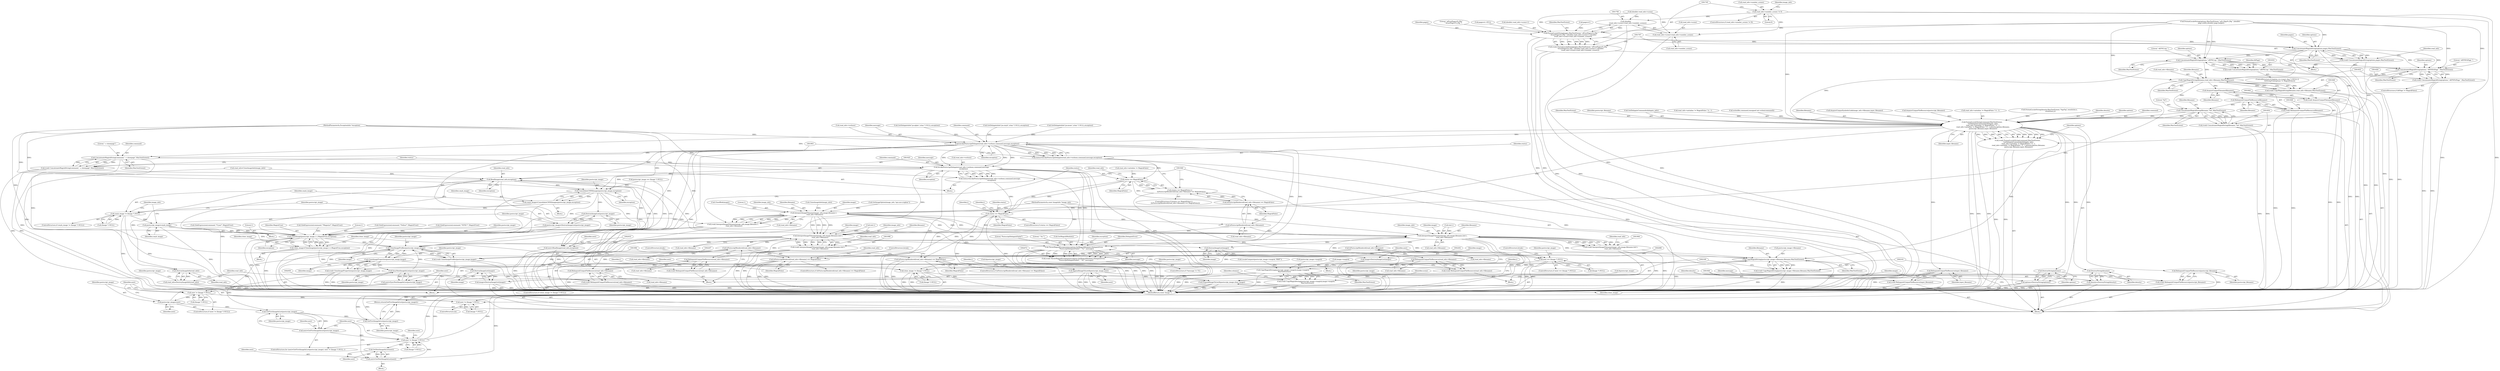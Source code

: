 digraph "0_ImageMagick_8598a497e2d1f556a34458cf54b40ba40674734c@API" {
"1001737" [label="(Call,read_info->number_scenes != 0)"];
"1001757" [label="(Call,(double)\n        (read_info->scene+read_info->number_scenes))"];
"1001746" [label="(Call,FormatLocaleString(pages,MaxTextExtent,\"-dFirstPage=%.20g \"\n        \"-dLastPage=%.20g \",(double) read_info->scene+1,(double)\n        (read_info->scene+read_info->number_scenes)))"];
"1001744" [label="(Call,(void) FormatLocaleString(pages,MaxTextExtent,\"-dFirstPage=%.20g \"\n        \"-dLastPage=%.20g \",(double) read_info->scene+1,(double)\n        (read_info->scene+read_info->number_scenes)))"];
"1001768" [label="(Call,ConcatenateMagickString(options,pages,MaxTextExtent))"];
"1001766" [label="(Call,(void) ConcatenateMagickString(options,pages,MaxTextExtent))"];
"1001817" [label="(Call,ConcatenateMagickString(options,\"-dEPSCrop \",MaxTextExtent))"];
"1001815" [label="(Call,(void) ConcatenateMagickString(options,\"-dEPSCrop \",MaxTextExtent))"];
"1001827" [label="(Call,ConcatenateMagickString(options,\"-dEPSFitPage \",MaxTextExtent))"];
"1001825" [label="(Call,(void) ConcatenateMagickString(options,\"-dEPSFitPage \",MaxTextExtent))"];
"1001833" [label="(Call,CopyMagickString(filename,read_info->filename,MaxTextExtent))"];
"1001831" [label="(Call,(void) CopyMagickString(filename,read_info->filename,MaxTextExtent))"];
"1001841" [label="(Call,AcquireUniqueFilename(filename))"];
"1001839" [label="(Call,(void) AcquireUniqueFilename(filename))"];
"1001845" [label="(Call,RelinquishUniqueFileResource(filename))"];
"1001843" [label="(Call,(void) RelinquishUniqueFileResource(filename))"];
"1001849" [label="(Call,ConcatenateMagickString(filename,\"%d\",MaxTextExtent))"];
"1001847" [label="(Call,(void) ConcatenateMagickString(filename,\"%d\",MaxTextExtent))"];
"1001855" [label="(Call,FormatLocaleString(command,MaxTextExtent,\n    GetDelegateCommands(delegate_info),\n    read_info->antialias != MagickFalse ? 4 : 1,\n    read_info->antialias != MagickFalse ? 4 : 1,density,options,filename,\n    postscript_filename,input_filename))"];
"1001853" [label="(Call,(void) FormatLocaleString(command,MaxTextExtent,\n    GetDelegateCommands(delegate_info),\n    read_info->antialias != MagickFalse ? 4 : 1,\n    read_info->antialias != MagickFalse ? 4 : 1,density,options,filename,\n    postscript_filename,input_filename))"];
"1001883" [label="(Call,DestroyString(options))"];
"1001881" [label="(Call,options=DestroyString(options))"];
"1001887" [label="(Call,DestroyString(density))"];
"1001885" [label="(Call,density=DestroyString(density))"];
"1001895" [label="(Call,InvokePostscriptDelegate(read_info->verbose,command,message,exception))"];
"1001893" [label="(Call,status=InvokePostscriptDelegate(read_info->verbose,command,message,exception))"];
"1001914" [label="(Call,status == MagickFalse)"];
"1001913" [label="(Call,(status == MagickFalse) ||\n      (IsPostscriptRendered(read_info->filename) == MagickFalse))"];
"1001917" [label="(Call,IsPostscriptRendered(read_info->filename) == MagickFalse)"];
"1001953" [label="(Call,status == MagickFalse)"];
"1001976" [label="(Call,IsPostscriptRendered(read_info->filename) == MagickFalse)"];
"1002010" [label="(Call,IsPostscriptRendered(read_info->filename) == MagickFalse)"];
"1001926" [label="(Call,ConcatenateMagickString(command,\" -c showpage\",MaxTextExtent))"];
"1001924" [label="(Call,(void) ConcatenateMagickString(command,\" -c showpage\",MaxTextExtent))"];
"1001932" [label="(Call,InvokePostscriptDelegate(read_info->verbose,command,message,\n        exception))"];
"1001930" [label="(Call,status=InvokePostscriptDelegate(read_info->verbose,command,message,\n        exception))"];
"1002029" [label="(Call,ReadImage(read_info,exception))"];
"1002027" [label="(Call,next=ReadImage(read_info,exception))"];
"1002039" [label="(Call,next == (Image *) NULL)"];
"1002045" [label="(Call,AppendImageToList(&postscript_image,next))"];
"1002154" [label="(Call,PrependImageToList(&postscript_image,clone_image))"];
"1002057" [label="(Call,DestroyImageInfo(read_info))"];
"1002055" [label="(Call,read_info=DestroyImageInfo(read_info))"];
"1002073" [label="(Call,ThrowMagickException(exception,GetMagickModule(),DelegateError,\n          \"PostscriptDelegateFailed\",\"`%s'\",message))"];
"1002071" [label="(Call,(void) ThrowMagickException(exception,GetMagickModule(),DelegateError,\n          \"PostscriptDelegateFailed\",\"`%s'\",message))"];
"1002100" [label="(Call,ConsolidateCMYKImages(postscript_image,exception))"];
"1002098" [label="(Call,cmyk_image=ConsolidateCMYKImages(postscript_image,exception))"];
"1002104" [label="(Call,cmyk_image != (Image *) NULL)"];
"1002114" [label="(Call,postscript_image=cmyk_image)"];
"1002142" [label="(Call,CloneImage(postscript_image,1,1,MagickTrue,exception))"];
"1002140" [label="(Call,clone_image=CloneImage(postscript_image,1,1,MagickTrue,exception))"];
"1002149" [label="(Call,clone_image != (Image *) NULL)"];
"1002203" [label="(Call,CloneImageProfiles(postscript_image,image))"];
"1002201" [label="(Call,(void) CloneImageProfiles(postscript_image,image))"];
"1002208" [label="(Call,CloneImageProperties(postscript_image,image))"];
"1002206" [label="(Call,(void) CloneImageProperties(postscript_image,image))"];
"1002213" [label="(Call,SyncNextImageInList(postscript_image))"];
"1002211" [label="(Call,next=SyncNextImageInList(postscript_image))"];
"1002216" [label="(Call,next != (Image *) NULL)"];
"1002221" [label="(Call,postscript_image=next)"];
"1002239" [label="(Call,GetFirstImageInList(postscript_image))"];
"1002237" [label="(Call,next=GetFirstImageInList(postscript_image))"];
"1002241" [label="(Call,next != (Image *) NULL)"];
"1002255" [label="(Call,GetNextImageInList(next))"];
"1002253" [label="(Call,next=GetNextImageInList(next))"];
"1002258" [label="(Call,GetFirstImageInList(postscript_image))"];
"1002257" [label="(Return,return(GetFirstImageInList(postscript_image));)"];
"1002224" [label="(Call,next != (Image *) NULL)"];
"1002231" [label="(Call,DestroyImageList(image))"];
"1002229" [label="(Call,image=DestroyImageList(image))"];
"1002112" [label="(Call,DestroyImageList(postscript_image))"];
"1002110" [label="(Call,postscript_image=DestroyImageList(postscript_image))"];
"1002162" [label="(Call,CopyMagickString(postscript_image->filename,filename,MaxTextExtent))"];
"1002160" [label="(Call,(void) CopyMagickString(postscript_image->filename,filename,MaxTextExtent))"];
"1002170" [label="(Call,CopyMagickString(postscript_image->magick,image->magick,\n      MaxTextExtent))"];
"1002168" [label="(Call,(void) CopyMagickString(postscript_image->magick,image->magick,\n      MaxTextExtent))"];
"1001904" [label="(Call,InterpretImageFilename(image_info,image,filename,1,\n    read_info->filename))"];
"1001902" [label="(Call,(void) InterpretImageFilename(image_info,image,filename,1,\n    read_info->filename))"];
"1001918" [label="(Call,IsPostscriptRendered(read_info->filename))"];
"1001965" [label="(Call,InterpretImageFilename(image_info,image,filename,(int) i,\n        read_info->filename))"];
"1001963" [label="(Call,(void) InterpretImageFilename(image_info,image,filename,(int) i,\n        read_info->filename))"];
"1001977" [label="(Call,IsPostscriptRendered(read_info->filename))"];
"1001985" [label="(Call,RelinquishUniqueFileResource(read_info->filename))"];
"1001983" [label="(Call,(void) RelinquishUniqueFileResource(read_info->filename))"];
"1002051" [label="(Call,RelinquishUniqueFileResource(read_info->filename))"];
"1002049" [label="(Call,(void) RelinquishUniqueFileResource(read_info->filename))"];
"1002082" [label="(Call,DestroyImageList(image))"];
"1002080" [label="(Call,image=DestroyImageList(image))"];
"1001999" [label="(Call,InterpretImageFilename(image_info,image,filename,(int) i,\n        read_info->filename))"];
"1001997" [label="(Call,(void) InterpretImageFilename(image_info,image,filename,(int) i,\n        read_info->filename))"];
"1002011" [label="(Call,IsPostscriptRendered(read_info->filename))"];
"1002034" [label="(Call,RelinquishUniqueFileResource(read_info->filename))"];
"1002032" [label="(Call,(void) RelinquishUniqueFileResource(read_info->filename))"];
"1001941" [label="(Call,RelinquishUniqueFileResource(postscript_filename))"];
"1001939" [label="(Call,(void) RelinquishUniqueFileResource(postscript_filename))"];
"1001945" [label="(Call,RelinquishUniqueFileResource(input_filename))"];
"1001943" [label="(Call,(void) RelinquishUniqueFileResource(input_filename))"];
"1001759" [label="(Call,read_info->scene+read_info->number_scenes)"];
"1002114" [label="(Call,postscript_image=cmyk_image)"];
"1000744" [label="(Call,GlobExpression(command,\"*EPSF-*\",MagickTrue))"];
"1002074" [label="(Identifier,exception)"];
"1002103" [label="(ControlStructure,if (cmyk_image != (Image *) NULL))"];
"1002098" [label="(Call,cmyk_image=ConsolidateCMYKImages(postscript_image,exception))"];
"1002112" [label="(Call,DestroyImageList(postscript_image))"];
"1002076" [label="(Identifier,DelegateError)"];
"1002159" [label="(Block,)"];
"1001997" [label="(Call,(void) InterpretImageFilename(image_info,image,filename,(int) i,\n        read_info->filename))"];
"1001750" [label="(Call,(double) read_info->scene+1)"];
"1002061" [label="(Identifier,postscript_image)"];
"1001804" [label="(ControlStructure,if ((option == (const char *) NULL) ||\n          (IsStringTrue(option) != MagickFalse)))"];
"1001966" [label="(Identifier,image_info)"];
"1001908" [label="(Literal,1)"];
"1002001" [label="(Identifier,image)"];
"1002019" [label="(Identifier,read_info)"];
"1002171" [label="(Call,postscript_image->magick)"];
"1001929" [label="(Identifier,MaxTextExtent)"];
"1002015" [label="(Identifier,MagickFalse)"];
"1002029" [label="(Call,ReadImage(read_info,exception))"];
"1001665" [label="(Call,GetDelegateInfo(\"ps:alpha\",(char *) NULL,exception))"];
"1001918" [label="(Call,IsPostscriptRendered(read_info->filename))"];
"1002242" [label="(Identifier,next)"];
"1001849" [label="(Call,ConcatenateMagickString(filename,\"%d\",MaxTextExtent))"];
"1002083" [label="(Identifier,image)"];
"1002046" [label="(Call,&postscript_image)"];
"1001946" [label="(Identifier,input_filename)"];
"1002166" [label="(Identifier,filename)"];
"1002049" [label="(Call,(void) RelinquishUniqueFileResource(read_info->filename))"];
"1002102" [label="(Identifier,exception)"];
"1001967" [label="(Identifier,image)"];
"1002211" [label="(Call,next=SyncNextImageInList(postscript_image))"];
"1002259" [label="(Identifier,postscript_image)"];
"1001904" [label="(Call,InterpretImageFilename(image_info,image,filename,1,\n    read_info->filename))"];
"1002143" [label="(Identifier,postscript_image)"];
"1001881" [label="(Call,options=DestroyString(options))"];
"1002034" [label="(Call,RelinquishUniqueFileResource(read_info->filename))"];
"1001839" [label="(Call,(void) AcquireUniqueFilename(filename))"];
"1002170" [label="(Call,CopyMagickString(postscript_image->magick,image->magick,\n      MaxTextExtent))"];
"1002140" [label="(Call,clone_image=CloneImage(postscript_image,1,1,MagickTrue,exception))"];
"1002163" [label="(Call,postscript_image->filename)"];
"1001979" [label="(Identifier,read_info)"];
"1001736" [label="(ControlStructure,if (read_info->number_scenes != 0))"];
"1001969" [label="(Call,(int) i)"];
"1002238" [label="(Identifier,next)"];
"1002157" [label="(Identifier,clone_image)"];
"1001877" [label="(Identifier,options)"];
"1002255" [label="(Call,GetNextImageInList(next))"];
"1001913" [label="(Call,(status == MagickFalse) ||\n      (IsPostscriptRendered(read_info->filename) == MagickFalse))"];
"1002000" [label="(Identifier,image_info)"];
"1001953" [label="(Call,status == MagickFalse)"];
"1001938" [label="(Identifier,exception)"];
"1002231" [label="(Call,DestroyImageList(image))"];
"1001995" [label="(Identifier,i)"];
"1001905" [label="(Identifier,image_info)"];
"1001907" [label="(Identifier,filename)"];
"1002106" [label="(Call,(Image *) NULL)"];
"1001769" [label="(Identifier,options)"];
"1001986" [label="(Call,read_info->filename)"];
"1001996" [label="(Block,)"];
"1002156" [label="(Identifier,postscript_image)"];
"1001952" [label="(ControlStructure,if (status == MagickFalse))"];
"1002148" [label="(ControlStructure,if (clone_image != (Image *) NULL))"];
"1001981" [label="(Identifier,MagickFalse)"];
"1002229" [label="(Call,image=DestroyImageList(image))"];
"1002045" [label="(Call,AppendImageToList(&postscript_image,next))"];
"1002212" [label="(Identifier,next)"];
"1001728" [label="(Call,CloneImageInfo(image_info))"];
"1002236" [label="(ControlStructure,for (next=GetFirstImageInList(postscript_image); next != (Image *) NULL; ))"];
"1001968" [label="(Identifier,filename)"];
"1002232" [label="(Identifier,image)"];
"1001906" [label="(Identifier,image)"];
"1001880" [label="(Identifier,input_filename)"];
"1001828" [label="(Identifier,options)"];
"1002204" [label="(Identifier,postscript_image)"];
"1001894" [label="(Identifier,status)"];
"1002205" [label="(Identifier,image)"];
"1002080" [label="(Call,image=DestroyImageList(image))"];
"1002206" [label="(Call,(void) CloneImageProperties(postscript_image,image))"];
"1001746" [label="(Call,FormatLocaleString(pages,MaxTextExtent,\"-dFirstPage=%.20g \"\n        \"-dLastPage=%.20g \",(double) read_info->scene+1,(double)\n        (read_info->scene+read_info->number_scenes)))"];
"1002016" [label="(ControlStructure,break;)"];
"1001841" [label="(Call,AcquireUniqueFilename(filename))"];
"1002224" [label="(Call,next != (Image *) NULL)"];
"1001856" [label="(Identifier,command)"];
"1001795" [label="(Identifier,image_info)"];
"1001845" [label="(Call,RelinquishUniqueFileResource(filename))"];
"1002057" [label="(Call,DestroyImageInfo(read_info))"];
"1002221" [label="(Call,postscript_image=next)"];
"1001842" [label="(Identifier,filename)"];
"1001757" [label="(Call,(double)\n        (read_info->scene+read_info->number_scenes))"];
"1001744" [label="(Call,(void) FormatLocaleString(pages,MaxTextExtent,\"-dFirstPage=%.20g \"\n        \"-dLastPage=%.20g \",(double) read_info->scene+1,(double)\n        (read_info->scene+read_info->number_scenes)))"];
"1001888" [label="(Identifier,density)"];
"1001857" [label="(Identifier,MaxTextExtent)"];
"1001914" [label="(Call,status == MagickFalse)"];
"1001963" [label="(Call,(void) InterpretImageFilename(image_info,image,filename,(int) i,\n        read_info->filename))"];
"1001999" [label="(Call,InterpretImageFilename(image_info,image,filename,(int) i,\n        read_info->filename))"];
"1002101" [label="(Identifier,postscript_image)"];
"1002055" [label="(Call,read_info=DestroyImageInfo(read_info))"];
"1002105" [label="(Identifier,cmyk_image)"];
"1002071" [label="(Call,(void) ThrowMagickException(exception,GetMagickModule(),DelegateError,\n          \"PostscriptDelegateFailed\",\"`%s'\",message))"];
"1002040" [label="(Identifier,next)"];
"1002139" [label="(Block,)"];
"1002240" [label="(Identifier,postscript_image)"];
"1002077" [label="(Literal,\"PostscriptDelegateFailed\")"];
"1001923" [label="(Block,)"];
"1001801" [label="(Call,GetImageOption(image_info,\"eps:use-cropbox\"))"];
"1001942" [label="(Identifier,postscript_filename)"];
"1001768" [label="(Call,ConcatenateMagickString(options,pages,MaxTextExtent))"];
"1002223" [label="(Identifier,next)"];
"1001928" [label="(Literal,\" -c showpage\")"];
"1002142" [label="(Call,CloneImage(postscript_image,1,1,MagickTrue,exception))"];
"1001885" [label="(Call,density=DestroyString(density))"];
"1002012" [label="(Call,read_info->filename)"];
"1002110" [label="(Call,postscript_image=DestroyImageList(postscript_image))"];
"1001751" [label="(Call,(double) read_info->scene)"];
"1002113" [label="(Identifier,postscript_image)"];
"1001748" [label="(Identifier,MaxTextExtent)"];
"1002116" [label="(Identifier,cmyk_image)"];
"1002011" [label="(Call,IsPostscriptRendered(read_info->filename))"];
"1002138" [label="(Identifier,i)"];
"1002158" [label="(ControlStructure,do)"];
"1001955" [label="(Identifier,MagickFalse)"];
"1002038" [label="(ControlStructure,if (next == (Image *) NULL))"];
"1002222" [label="(Identifier,postscript_image)"];
"1002052" [label="(Call,read_info->filename)"];
"1002115" [label="(Identifier,postscript_image)"];
"1001855" [label="(Call,FormatLocaleString(command,MaxTextExtent,\n    GetDelegateCommands(delegate_info),\n    read_info->antialias != MagickFalse ? 4 : 1,\n    read_info->antialias != MagickFalse ? 4 : 1,density,options,filename,\n    postscript_filename,input_filename))"];
"1002147" [label="(Identifier,exception)"];
"1001939" [label="(Call,(void) RelinquishUniqueFileResource(postscript_filename))"];
"1001992" [label="(Identifier,i)"];
"1002030" [label="(Identifier,read_info)"];
"1001835" [label="(Call,read_info->filename)"];
"1002174" [label="(Call,image->magick)"];
"1001045" [label="(Call,GlobExpression(command,\"*Cyan*\",MagickTrue))"];
"1001838" [label="(Identifier,MaxTextExtent)"];
"1002239" [label="(Call,GetFirstImageInList(postscript_image))"];
"1002249" [label="(Identifier,next)"];
"1001879" [label="(Identifier,postscript_filename)"];
"1001982" [label="(ControlStructure,break;)"];
"1002237" [label="(Call,next=GetFirstImageInList(postscript_image))"];
"1002201" [label="(Call,(void) CloneImageProfiles(postscript_image,image))"];
"1001916" [label="(Identifier,MagickFalse)"];
"1002111" [label="(Identifier,postscript_image)"];
"1001943" [label="(Call,(void) RelinquishUniqueFileResource(input_filename))"];
"1002109" [label="(Block,)"];
"1001920" [label="(Identifier,read_info)"];
"1001825" [label="(Call,(void) ConcatenateMagickString(options,\"-dEPSFitPage \",MaxTextExtent))"];
"1001774" [label="(Identifier,read_info)"];
"1002168" [label="(Call,(void) CopyMagickString(postscript_image->magick,image->magick,\n      MaxTextExtent))"];
"1001726" [label="(Call,read_info=CloneImageInfo(image_info))"];
"1001858" [label="(Call,GetDelegateCommands(delegate_info))"];
"1001924" [label="(Call,(void) ConcatenateMagickString(command,\" -c showpage\",MaxTextExtent))"];
"1001891" [label="(Identifier,message)"];
"1002028" [label="(Identifier,next)"];
"1001712" [label="(Call,FormatLocaleString(options,MaxTextExtent,\"-g%.20gx%.20g \",(double)\n    page.width,(double) page.height))"];
"1002090" [label="(Call,LocaleCompare(postscript_image->magick,\"BMP\"))"];
"1002145" [label="(Literal,1)"];
"1002104" [label="(Call,cmyk_image != (Image *) NULL)"];
"1001912" [label="(ControlStructure,if ((status == MagickFalse) ||\n      (IsPostscriptRendered(read_info->filename) == MagickFalse)))"];
"1002010" [label="(Call,IsPostscriptRendered(read_info->filename) == MagickFalse)"];
"1002081" [label="(Identifier,image)"];
"1002006" [label="(Call,read_info->filename)"];
"1002151" [label="(Call,(Image *) NULL)"];
"1001742" [label="(Block,)"];
"1002051" [label="(Call,RelinquishUniqueFileResource(read_info->filename))"];
"1002226" [label="(Call,(Image *) NULL)"];
"1002100" [label="(Call,ConsolidateCMYKImages(postscript_image,exception))"];
"1002002" [label="(Identifier,filename)"];
"1001869" [label="(Call,read_info->antialias != MagickFalse)"];
"1002060" [label="(Call,postscript_image == (Image *) NULL)"];
"1001936" [label="(Identifier,command)"];
"1001902" [label="(Call,(void) InterpretImageFilename(image_info,image,filename,1,\n    read_info->filename))"];
"1001977" [label="(Call,IsPostscriptRendered(read_info->filename))"];
"1002150" [label="(Identifier,clone_image)"];
"1001887" [label="(Call,DestroyString(density))"];
"1000749" [label="(Call,pages=1)"];
"1001771" [label="(Identifier,MaxTextExtent)"];
"1001930" [label="(Call,status=InvokePostscriptDelegate(read_info->verbose,command,message,\n        exception))"];
"1002225" [label="(Identifier,next)"];
"1001738" [label="(Call,read_info->number_scenes)"];
"1001850" [label="(Identifier,filename)"];
"1001868" [label="(Call,read_info->antialias != MagickFalse ? 4 : 1)"];
"1001541" [label="(Call,CloseBlob(image))"];
"1002214" [label="(Identifier,postscript_image)"];
"1001741" [label="(Literal,0)"];
"1001819" [label="(Literal,\"-dEPSCrop \")"];
"1002078" [label="(Literal,\"`%s'\")"];
"1002035" [label="(Call,read_info->filename)"];
"1001815" [label="(Call,(void) ConcatenateMagickString(options,\"-dEPSCrop \",MaxTextExtent))"];
"1002155" [label="(Call,&postscript_image)"];
"1002003" [label="(Call,(int) i)"];
"1001941" [label="(Call,RelinquishUniqueFileResource(postscript_filename))"];
"1000118" [label="(MethodParameterIn,ExceptionInfo *exception)"];
"1001589" [label="(Call,write(file,command,(unsigned int) strlen(command)))"];
"1001937" [label="(Identifier,message)"];
"1002254" [label="(Identifier,next)"];
"1001853" [label="(Call,(void) FormatLocaleString(command,MaxTextExtent,\n    GetDelegateCommands(delegate_info),\n    read_info->antialias != MagickFalse ? 4 : 1,\n    read_info->antialias != MagickFalse ? 4 : 1,density,options,filename,\n    postscript_filename,input_filename))"];
"1001883" [label="(Call,DestroyString(options))"];
"1001983" [label="(Call,(void) RelinquishUniqueFileResource(read_info->filename))"];
"1001901" [label="(Identifier,exception)"];
"1001899" [label="(Identifier,command)"];
"1002162" [label="(Call,CopyMagickString(postscript_image->filename,filename,MaxTextExtent))"];
"1002177" [label="(Identifier,MaxTextExtent)"];
"1001817" [label="(Call,ConcatenateMagickString(options,\"-dEPSCrop \",MaxTextExtent))"];
"1002258" [label="(Call,GetFirstImageInList(postscript_image))"];
"1002031" [label="(Identifier,exception)"];
"1002257" [label="(Return,return(GetFirstImageInList(postscript_image));)"];
"1001972" [label="(Call,read_info->filename)"];
"1002009" [label="(ControlStructure,if (IsPostscriptRendered(read_info->filename) == MagickFalse))"];
"1001851" [label="(Literal,\"%d\")"];
"1002241" [label="(Call,next != (Image *) NULL)"];
"1002065" [label="(Block,)"];
"1002218" [label="(Call,(Image *) NULL)"];
"1001760" [label="(Call,read_info->scene)"];
"1002146" [label="(Identifier,MagickTrue)"];
"1002215" [label="(ControlStructure,if (next != (Image *) NULL))"];
"1002039" [label="(Call,next == (Image *) NULL)"];
"1002058" [label="(Identifier,read_info)"];
"1002073" [label="(Call,ThrowMagickException(exception,GetMagickModule(),DelegateError,\n          \"PostscriptDelegateFailed\",\"`%s'\",message))"];
"1002256" [label="(Identifier,next)"];
"1002032" [label="(Call,(void) RelinquishUniqueFileResource(read_info->filename))"];
"1001878" [label="(Identifier,filename)"];
"1001821" [label="(ControlStructure,if (fitPage != MagickFalse))"];
"1001847" [label="(Call,(void) ConcatenateMagickString(filename,\"%d\",MaxTextExtent))"];
"1001882" [label="(Identifier,options)"];
"1002210" [label="(Identifier,image)"];
"1001978" [label="(Call,read_info->filename)"];
"1001926" [label="(Call,ConcatenateMagickString(command,\" -c showpage\",MaxTextExtent))"];
"1001927" [label="(Identifier,command)"];
"1002044" [label="(ControlStructure,break;)"];
"1001747" [label="(Identifier,pages)"];
"1002154" [label="(Call,PrependImageToList(&postscript_image,clone_image))"];
"1002203" [label="(Call,CloneImageProfiles(postscript_image,image))"];
"1001843" [label="(Call,(void) RelinquishUniqueFileResource(filename))"];
"1001931" [label="(Identifier,status)"];
"1000226" [label="(Call,AcquireUniqueSymbolicLink(image_info->filename,input_filename))"];
"1002056" [label="(Identifier,read_info)"];
"1001737" [label="(Call,read_info->number_scenes != 0)"];
"1002253" [label="(Call,next=GetNextImageInList(next))"];
"1001749" [label="(Literal,\"-dFirstPage=%.20g \"\n        \"-dLastPage=%.20g \")"];
"1002120" [label="(Identifier,image_info)"];
"1002260" [label="(MethodReturn,static Image *)"];
"1001555" [label="(Call,AcquireUniqueFileResource(postscript_filename))"];
"1001932" [label="(Call,InvokePostscriptDelegate(read_info->verbose,command,message,\n        exception))"];
"1001933" [label="(Call,read_info->verbose)"];
"1002027" [label="(Call,next=ReadImage(read_info,exception))"];
"1002099" [label="(Identifier,cmyk_image)"];
"1002234" [label="(Identifier,scene)"];
"1001759" [label="(Call,read_info->scene+read_info->number_scenes)"];
"1001052" [label="(Call,GlobExpression(command,\"*Magenta*\",MagickTrue))"];
"1001829" [label="(Literal,\"-dEPSFitPage \")"];
"1001830" [label="(Identifier,MaxTextExtent)"];
"1002047" [label="(Identifier,postscript_image)"];
"1002141" [label="(Identifier,clone_image)"];
"1001852" [label="(Identifier,MaxTextExtent)"];
"1001961" [label="(Identifier,i)"];
"1002079" [label="(Identifier,message)"];
"1001860" [label="(Call,read_info->antialias != MagickFalse ? 4 : 1)"];
"1001846" [label="(Identifier,filename)"];
"1002216" [label="(Call,next != (Image *) NULL)"];
"1001915" [label="(Identifier,status)"];
"1001656" [label="(Call,GetDelegateInfo(\"ps:cmyk\",(char *) NULL,exception))"];
"1001958" [label="(Identifier,i)"];
"1002180" [label="(Identifier,columns)"];
"1001965" [label="(Call,InterpretImageFilename(image_info,image,filename,(int) i,\n        read_info->filename))"];
"1001823" [label="(Identifier,fitPage)"];
"1001985" [label="(Call,RelinquishUniqueFileResource(read_info->filename))"];
"1001770" [label="(Identifier,pages)"];
"1001962" [label="(Block,)"];
"1002096" [label="(Block,)"];
"1002082" [label="(Call,DestroyImageList(image))"];
"1001831" [label="(Call,(void) CopyMagickString(filename,read_info->filename,MaxTextExtent))"];
"1002066" [label="(ControlStructure,if (*message != '\0'))"];
"1001820" [label="(Identifier,MaxTextExtent)"];
"1001893" [label="(Call,status=InvokePostscriptDelegate(read_info->verbose,command,message,exception))"];
"1001919" [label="(Call,read_info->filename)"];
"1002246" [label="(Block,)"];
"1002230" [label="(Identifier,image)"];
"1002160" [label="(Call,(void) CopyMagickString(postscript_image->filename,filename,MaxTextExtent))"];
"1002013" [label="(Identifier,read_info)"];
"1000646" [label="(Call,pages=(~0UL))"];
"1002075" [label="(Call,GetMagickModule())"];
"1001884" [label="(Identifier,options)"];
"1001766" [label="(Call,(void) ConcatenateMagickString(options,pages,MaxTextExtent))"];
"1001700" [label="(Call,FormatLocaleString(density,MaxTextExtent,\"%gx%g\",resolution.x,\n    resolution.y))"];
"1001948" [label="(Identifier,postscript_image)"];
"1001975" [label="(ControlStructure,if (IsPostscriptRendered(read_info->filename) == MagickFalse))"];
"1001945" [label="(Call,RelinquishUniqueFileResource(input_filename))"];
"1001976" [label="(Call,IsPostscriptRendered(read_info->filename) == MagickFalse)"];
"1002217" [label="(Identifier,next)"];
"1001834" [label="(Identifier,filename)"];
"1001643" [label="(Call,GetDelegateInfo(\"ps:mono\",(char *) NULL,exception))"];
"1001895" [label="(Call,InvokePostscriptDelegate(read_info->verbose,command,message,exception))"];
"1000117" [label="(MethodParameterIn,const ImageInfo *image_info)"];
"1002144" [label="(Literal,1)"];
"1002149" [label="(Call,clone_image != (Image *) NULL)"];
"1001896" [label="(Call,read_info->verbose)"];
"1002209" [label="(Identifier,postscript_image)"];
"1001833" [label="(Call,CopyMagickString(filename,read_info->filename,MaxTextExtent))"];
"1002243" [label="(Call,(Image *) NULL)"];
"1000119" [label="(Block,)"];
"1001917" [label="(Call,IsPostscriptRendered(read_info->filename) == MagickFalse)"];
"1001876" [label="(Identifier,density)"];
"1001900" [label="(Identifier,message)"];
"1001818" [label="(Identifier,options)"];
"1001954" [label="(Identifier,status)"];
"1002167" [label="(Identifier,MaxTextExtent)"];
"1001909" [label="(Call,read_info->filename)"];
"1001058" [label="(Call,GlobExpression(command,\"*Yellow*\",MagickTrue))"];
"1001827" [label="(Call,ConcatenateMagickString(options,\"-dEPSFitPage \",MaxTextExtent))"];
"1002048" [label="(Identifier,next)"];
"1002208" [label="(Call,CloneImageProperties(postscript_image,image))"];
"1001922" [label="(Identifier,MagickFalse)"];
"1001886" [label="(Identifier,density)"];
"1002041" [label="(Call,(Image *) NULL)"];
"1001763" [label="(Call,read_info->number_scenes)"];
"1002213" [label="(Call,SyncNextImageInList(postscript_image))"];
"1001737" -> "1001736"  [label="AST: "];
"1001737" -> "1001741"  [label="CFG: "];
"1001738" -> "1001737"  [label="AST: "];
"1001741" -> "1001737"  [label="AST: "];
"1001745" -> "1001737"  [label="CFG: "];
"1001795" -> "1001737"  [label="CFG: "];
"1001737" -> "1002260"  [label="DDG: "];
"1001737" -> "1002260"  [label="DDG: "];
"1001737" -> "1001757"  [label="DDG: "];
"1001737" -> "1001759"  [label="DDG: "];
"1001757" -> "1001746"  [label="AST: "];
"1001757" -> "1001759"  [label="CFG: "];
"1001758" -> "1001757"  [label="AST: "];
"1001759" -> "1001757"  [label="AST: "];
"1001746" -> "1001757"  [label="CFG: "];
"1001757" -> "1002260"  [label="DDG: "];
"1001757" -> "1001746"  [label="DDG: "];
"1001751" -> "1001757"  [label="DDG: "];
"1001746" -> "1001744"  [label="AST: "];
"1001747" -> "1001746"  [label="AST: "];
"1001748" -> "1001746"  [label="AST: "];
"1001749" -> "1001746"  [label="AST: "];
"1001750" -> "1001746"  [label="AST: "];
"1001744" -> "1001746"  [label="CFG: "];
"1001746" -> "1002260"  [label="DDG: "];
"1001746" -> "1002260"  [label="DDG: "];
"1001746" -> "1001744"  [label="DDG: "];
"1001746" -> "1001744"  [label="DDG: "];
"1001746" -> "1001744"  [label="DDG: "];
"1001746" -> "1001744"  [label="DDG: "];
"1001746" -> "1001744"  [label="DDG: "];
"1000646" -> "1001746"  [label="DDG: "];
"1000749" -> "1001746"  [label="DDG: "];
"1001712" -> "1001746"  [label="DDG: "];
"1001751" -> "1001746"  [label="DDG: "];
"1001746" -> "1001768"  [label="DDG: "];
"1001746" -> "1001768"  [label="DDG: "];
"1001744" -> "1001742"  [label="AST: "];
"1001745" -> "1001744"  [label="AST: "];
"1001767" -> "1001744"  [label="CFG: "];
"1001744" -> "1002260"  [label="DDG: "];
"1001744" -> "1002260"  [label="DDG: "];
"1001768" -> "1001766"  [label="AST: "];
"1001768" -> "1001771"  [label="CFG: "];
"1001769" -> "1001768"  [label="AST: "];
"1001770" -> "1001768"  [label="AST: "];
"1001771" -> "1001768"  [label="AST: "];
"1001766" -> "1001768"  [label="CFG: "];
"1001768" -> "1002260"  [label="DDG: "];
"1001768" -> "1001766"  [label="DDG: "];
"1001768" -> "1001766"  [label="DDG: "];
"1001768" -> "1001766"  [label="DDG: "];
"1001712" -> "1001768"  [label="DDG: "];
"1001768" -> "1001817"  [label="DDG: "];
"1001768" -> "1001817"  [label="DDG: "];
"1001768" -> "1001827"  [label="DDG: "];
"1001768" -> "1001827"  [label="DDG: "];
"1001768" -> "1001833"  [label="DDG: "];
"1001768" -> "1001855"  [label="DDG: "];
"1001766" -> "1001742"  [label="AST: "];
"1001767" -> "1001766"  [label="AST: "];
"1001774" -> "1001766"  [label="CFG: "];
"1001766" -> "1002260"  [label="DDG: "];
"1001766" -> "1002260"  [label="DDG: "];
"1001817" -> "1001815"  [label="AST: "];
"1001817" -> "1001820"  [label="CFG: "];
"1001818" -> "1001817"  [label="AST: "];
"1001819" -> "1001817"  [label="AST: "];
"1001820" -> "1001817"  [label="AST: "];
"1001815" -> "1001817"  [label="CFG: "];
"1001817" -> "1001815"  [label="DDG: "];
"1001817" -> "1001815"  [label="DDG: "];
"1001817" -> "1001815"  [label="DDG: "];
"1001712" -> "1001817"  [label="DDG: "];
"1001712" -> "1001817"  [label="DDG: "];
"1001817" -> "1001827"  [label="DDG: "];
"1001817" -> "1001827"  [label="DDG: "];
"1001817" -> "1001833"  [label="DDG: "];
"1001817" -> "1001855"  [label="DDG: "];
"1001815" -> "1001804"  [label="AST: "];
"1001816" -> "1001815"  [label="AST: "];
"1001823" -> "1001815"  [label="CFG: "];
"1001815" -> "1002260"  [label="DDG: "];
"1001815" -> "1002260"  [label="DDG: "];
"1001827" -> "1001825"  [label="AST: "];
"1001827" -> "1001830"  [label="CFG: "];
"1001828" -> "1001827"  [label="AST: "];
"1001829" -> "1001827"  [label="AST: "];
"1001830" -> "1001827"  [label="AST: "];
"1001825" -> "1001827"  [label="CFG: "];
"1001827" -> "1001825"  [label="DDG: "];
"1001827" -> "1001825"  [label="DDG: "];
"1001827" -> "1001825"  [label="DDG: "];
"1001712" -> "1001827"  [label="DDG: "];
"1001712" -> "1001827"  [label="DDG: "];
"1001827" -> "1001833"  [label="DDG: "];
"1001827" -> "1001855"  [label="DDG: "];
"1001825" -> "1001821"  [label="AST: "];
"1001826" -> "1001825"  [label="AST: "];
"1001832" -> "1001825"  [label="CFG: "];
"1001825" -> "1002260"  [label="DDG: "];
"1001825" -> "1002260"  [label="DDG: "];
"1001833" -> "1001831"  [label="AST: "];
"1001833" -> "1001838"  [label="CFG: "];
"1001834" -> "1001833"  [label="AST: "];
"1001835" -> "1001833"  [label="AST: "];
"1001838" -> "1001833"  [label="AST: "];
"1001831" -> "1001833"  [label="CFG: "];
"1001833" -> "1001831"  [label="DDG: "];
"1001833" -> "1001831"  [label="DDG: "];
"1001833" -> "1001831"  [label="DDG: "];
"1001712" -> "1001833"  [label="DDG: "];
"1001833" -> "1001841"  [label="DDG: "];
"1001833" -> "1001849"  [label="DDG: "];
"1001833" -> "1001904"  [label="DDG: "];
"1001831" -> "1000119"  [label="AST: "];
"1001832" -> "1001831"  [label="AST: "];
"1001840" -> "1001831"  [label="CFG: "];
"1001831" -> "1002260"  [label="DDG: "];
"1001831" -> "1002260"  [label="DDG: "];
"1001841" -> "1001839"  [label="AST: "];
"1001841" -> "1001842"  [label="CFG: "];
"1001842" -> "1001841"  [label="AST: "];
"1001839" -> "1001841"  [label="CFG: "];
"1001841" -> "1001839"  [label="DDG: "];
"1001841" -> "1001845"  [label="DDG: "];
"1001839" -> "1000119"  [label="AST: "];
"1001840" -> "1001839"  [label="AST: "];
"1001844" -> "1001839"  [label="CFG: "];
"1001839" -> "1002260"  [label="DDG: "];
"1001839" -> "1002260"  [label="DDG: "];
"1001845" -> "1001843"  [label="AST: "];
"1001845" -> "1001846"  [label="CFG: "];
"1001846" -> "1001845"  [label="AST: "];
"1001843" -> "1001845"  [label="CFG: "];
"1001845" -> "1001843"  [label="DDG: "];
"1001845" -> "1001849"  [label="DDG: "];
"1001843" -> "1000119"  [label="AST: "];
"1001844" -> "1001843"  [label="AST: "];
"1001848" -> "1001843"  [label="CFG: "];
"1001843" -> "1002260"  [label="DDG: "];
"1001843" -> "1002260"  [label="DDG: "];
"1001849" -> "1001847"  [label="AST: "];
"1001849" -> "1001852"  [label="CFG: "];
"1001850" -> "1001849"  [label="AST: "];
"1001851" -> "1001849"  [label="AST: "];
"1001852" -> "1001849"  [label="AST: "];
"1001847" -> "1001849"  [label="CFG: "];
"1001849" -> "1001847"  [label="DDG: "];
"1001849" -> "1001847"  [label="DDG: "];
"1001849" -> "1001847"  [label="DDG: "];
"1001849" -> "1001855"  [label="DDG: "];
"1001849" -> "1001855"  [label="DDG: "];
"1001847" -> "1000119"  [label="AST: "];
"1001848" -> "1001847"  [label="AST: "];
"1001854" -> "1001847"  [label="CFG: "];
"1001847" -> "1002260"  [label="DDG: "];
"1001847" -> "1002260"  [label="DDG: "];
"1001855" -> "1001853"  [label="AST: "];
"1001855" -> "1001880"  [label="CFG: "];
"1001856" -> "1001855"  [label="AST: "];
"1001857" -> "1001855"  [label="AST: "];
"1001858" -> "1001855"  [label="AST: "];
"1001860" -> "1001855"  [label="AST: "];
"1001868" -> "1001855"  [label="AST: "];
"1001876" -> "1001855"  [label="AST: "];
"1001877" -> "1001855"  [label="AST: "];
"1001878" -> "1001855"  [label="AST: "];
"1001879" -> "1001855"  [label="AST: "];
"1001880" -> "1001855"  [label="AST: "];
"1001853" -> "1001855"  [label="CFG: "];
"1001855" -> "1002260"  [label="DDG: "];
"1001855" -> "1002260"  [label="DDG: "];
"1001855" -> "1002260"  [label="DDG: "];
"1001855" -> "1001853"  [label="DDG: "];
"1001855" -> "1001853"  [label="DDG: "];
"1001855" -> "1001853"  [label="DDG: "];
"1001855" -> "1001853"  [label="DDG: "];
"1001855" -> "1001853"  [label="DDG: "];
"1001855" -> "1001853"  [label="DDG: "];
"1001855" -> "1001853"  [label="DDG: "];
"1001855" -> "1001853"  [label="DDG: "];
"1001855" -> "1001853"  [label="DDG: "];
"1001589" -> "1001855"  [label="DDG: "];
"1001858" -> "1001855"  [label="DDG: "];
"1001700" -> "1001855"  [label="DDG: "];
"1001712" -> "1001855"  [label="DDG: "];
"1001555" -> "1001855"  [label="DDG: "];
"1000226" -> "1001855"  [label="DDG: "];
"1001855" -> "1001883"  [label="DDG: "];
"1001855" -> "1001887"  [label="DDG: "];
"1001855" -> "1001895"  [label="DDG: "];
"1001855" -> "1001904"  [label="DDG: "];
"1001855" -> "1001926"  [label="DDG: "];
"1001855" -> "1001941"  [label="DDG: "];
"1001855" -> "1001945"  [label="DDG: "];
"1001855" -> "1002162"  [label="DDG: "];
"1001853" -> "1000119"  [label="AST: "];
"1001854" -> "1001853"  [label="AST: "];
"1001882" -> "1001853"  [label="CFG: "];
"1001853" -> "1002260"  [label="DDG: "];
"1001853" -> "1002260"  [label="DDG: "];
"1001883" -> "1001881"  [label="AST: "];
"1001883" -> "1001884"  [label="CFG: "];
"1001884" -> "1001883"  [label="AST: "];
"1001881" -> "1001883"  [label="CFG: "];
"1001883" -> "1001881"  [label="DDG: "];
"1001881" -> "1000119"  [label="AST: "];
"1001882" -> "1001881"  [label="AST: "];
"1001886" -> "1001881"  [label="CFG: "];
"1001881" -> "1002260"  [label="DDG: "];
"1001881" -> "1002260"  [label="DDG: "];
"1001887" -> "1001885"  [label="AST: "];
"1001887" -> "1001888"  [label="CFG: "];
"1001888" -> "1001887"  [label="AST: "];
"1001885" -> "1001887"  [label="CFG: "];
"1001887" -> "1001885"  [label="DDG: "];
"1001885" -> "1000119"  [label="AST: "];
"1001886" -> "1001885"  [label="AST: "];
"1001891" -> "1001885"  [label="CFG: "];
"1001885" -> "1002260"  [label="DDG: "];
"1001885" -> "1002260"  [label="DDG: "];
"1001895" -> "1001893"  [label="AST: "];
"1001895" -> "1001901"  [label="CFG: "];
"1001896" -> "1001895"  [label="AST: "];
"1001899" -> "1001895"  [label="AST: "];
"1001900" -> "1001895"  [label="AST: "];
"1001901" -> "1001895"  [label="AST: "];
"1001893" -> "1001895"  [label="CFG: "];
"1001895" -> "1002260"  [label="DDG: "];
"1001895" -> "1002260"  [label="DDG: "];
"1001895" -> "1002260"  [label="DDG: "];
"1001895" -> "1002260"  [label="DDG: "];
"1001895" -> "1001893"  [label="DDG: "];
"1001895" -> "1001893"  [label="DDG: "];
"1001895" -> "1001893"  [label="DDG: "];
"1001895" -> "1001893"  [label="DDG: "];
"1001656" -> "1001895"  [label="DDG: "];
"1001665" -> "1001895"  [label="DDG: "];
"1001643" -> "1001895"  [label="DDG: "];
"1000118" -> "1001895"  [label="DDG: "];
"1001895" -> "1001926"  [label="DDG: "];
"1001895" -> "1001932"  [label="DDG: "];
"1001895" -> "1001932"  [label="DDG: "];
"1001895" -> "1001932"  [label="DDG: "];
"1001895" -> "1002029"  [label="DDG: "];
"1001895" -> "1002073"  [label="DDG: "];
"1001895" -> "1002073"  [label="DDG: "];
"1001895" -> "1002100"  [label="DDG: "];
"1001895" -> "1002142"  [label="DDG: "];
"1001893" -> "1000119"  [label="AST: "];
"1001894" -> "1001893"  [label="AST: "];
"1001903" -> "1001893"  [label="CFG: "];
"1001893" -> "1002260"  [label="DDG: "];
"1001893" -> "1001914"  [label="DDG: "];
"1001914" -> "1001913"  [label="AST: "];
"1001914" -> "1001916"  [label="CFG: "];
"1001915" -> "1001914"  [label="AST: "];
"1001916" -> "1001914"  [label="AST: "];
"1001920" -> "1001914"  [label="CFG: "];
"1001913" -> "1001914"  [label="CFG: "];
"1001914" -> "1001913"  [label="DDG: "];
"1001914" -> "1001913"  [label="DDG: "];
"1001869" -> "1001914"  [label="DDG: "];
"1001914" -> "1001917"  [label="DDG: "];
"1001914" -> "1001953"  [label="DDG: "];
"1001914" -> "1001953"  [label="DDG: "];
"1001913" -> "1001912"  [label="AST: "];
"1001913" -> "1001917"  [label="CFG: "];
"1001917" -> "1001913"  [label="AST: "];
"1001925" -> "1001913"  [label="CFG: "];
"1001940" -> "1001913"  [label="CFG: "];
"1001913" -> "1002260"  [label="DDG: "];
"1001917" -> "1001913"  [label="DDG: "];
"1001917" -> "1001913"  [label="DDG: "];
"1001917" -> "1001922"  [label="CFG: "];
"1001918" -> "1001917"  [label="AST: "];
"1001922" -> "1001917"  [label="AST: "];
"1001918" -> "1001917"  [label="DDG: "];
"1001917" -> "1001953"  [label="DDG: "];
"1001953" -> "1001952"  [label="AST: "];
"1001953" -> "1001955"  [label="CFG: "];
"1001954" -> "1001953"  [label="AST: "];
"1001955" -> "1001953"  [label="AST: "];
"1001958" -> "1001953"  [label="CFG: "];
"1001992" -> "1001953"  [label="CFG: "];
"1001953" -> "1002260"  [label="DDG: "];
"1001953" -> "1002260"  [label="DDG: "];
"1001930" -> "1001953"  [label="DDG: "];
"1001953" -> "1001976"  [label="DDG: "];
"1001953" -> "1002010"  [label="DDG: "];
"1001976" -> "1001975"  [label="AST: "];
"1001976" -> "1001981"  [label="CFG: "];
"1001977" -> "1001976"  [label="AST: "];
"1001981" -> "1001976"  [label="AST: "];
"1001982" -> "1001976"  [label="CFG: "];
"1001984" -> "1001976"  [label="CFG: "];
"1001976" -> "1002260"  [label="DDG: "];
"1001976" -> "1002260"  [label="DDG: "];
"1001976" -> "1002260"  [label="DDG: "];
"1001977" -> "1001976"  [label="DDG: "];
"1002010" -> "1002009"  [label="AST: "];
"1002010" -> "1002015"  [label="CFG: "];
"1002011" -> "1002010"  [label="AST: "];
"1002015" -> "1002010"  [label="AST: "];
"1002016" -> "1002010"  [label="CFG: "];
"1002019" -> "1002010"  [label="CFG: "];
"1002010" -> "1002260"  [label="DDG: "];
"1002010" -> "1002260"  [label="DDG: "];
"1002010" -> "1002260"  [label="DDG: "];
"1002011" -> "1002010"  [label="DDG: "];
"1001926" -> "1001924"  [label="AST: "];
"1001926" -> "1001929"  [label="CFG: "];
"1001927" -> "1001926"  [label="AST: "];
"1001928" -> "1001926"  [label="AST: "];
"1001929" -> "1001926"  [label="AST: "];
"1001924" -> "1001926"  [label="CFG: "];
"1001926" -> "1002260"  [label="DDG: "];
"1001926" -> "1001924"  [label="DDG: "];
"1001926" -> "1001924"  [label="DDG: "];
"1001926" -> "1001924"  [label="DDG: "];
"1001926" -> "1001932"  [label="DDG: "];
"1001926" -> "1002162"  [label="DDG: "];
"1001924" -> "1001923"  [label="AST: "];
"1001925" -> "1001924"  [label="AST: "];
"1001931" -> "1001924"  [label="CFG: "];
"1001924" -> "1002260"  [label="DDG: "];
"1001924" -> "1002260"  [label="DDG: "];
"1001932" -> "1001930"  [label="AST: "];
"1001932" -> "1001938"  [label="CFG: "];
"1001933" -> "1001932"  [label="AST: "];
"1001936" -> "1001932"  [label="AST: "];
"1001937" -> "1001932"  [label="AST: "];
"1001938" -> "1001932"  [label="AST: "];
"1001930" -> "1001932"  [label="CFG: "];
"1001932" -> "1002260"  [label="DDG: "];
"1001932" -> "1002260"  [label="DDG: "];
"1001932" -> "1002260"  [label="DDG: "];
"1001932" -> "1002260"  [label="DDG: "];
"1001932" -> "1001930"  [label="DDG: "];
"1001932" -> "1001930"  [label="DDG: "];
"1001932" -> "1001930"  [label="DDG: "];
"1001932" -> "1001930"  [label="DDG: "];
"1000118" -> "1001932"  [label="DDG: "];
"1001932" -> "1002029"  [label="DDG: "];
"1001932" -> "1002073"  [label="DDG: "];
"1001932" -> "1002073"  [label="DDG: "];
"1001932" -> "1002100"  [label="DDG: "];
"1001932" -> "1002142"  [label="DDG: "];
"1001930" -> "1001923"  [label="AST: "];
"1001931" -> "1001930"  [label="AST: "];
"1001940" -> "1001930"  [label="CFG: "];
"1001930" -> "1002260"  [label="DDG: "];
"1002029" -> "1002027"  [label="AST: "];
"1002029" -> "1002031"  [label="CFG: "];
"1002030" -> "1002029"  [label="AST: "];
"1002031" -> "1002029"  [label="AST: "];
"1002027" -> "1002029"  [label="CFG: "];
"1002029" -> "1002260"  [label="DDG: "];
"1002029" -> "1002027"  [label="DDG: "];
"1002029" -> "1002027"  [label="DDG: "];
"1001726" -> "1002029"  [label="DDG: "];
"1000118" -> "1002029"  [label="DDG: "];
"1002029" -> "1002057"  [label="DDG: "];
"1002029" -> "1002073"  [label="DDG: "];
"1002029" -> "1002100"  [label="DDG: "];
"1002029" -> "1002142"  [label="DDG: "];
"1002027" -> "1001996"  [label="AST: "];
"1002028" -> "1002027"  [label="AST: "];
"1002033" -> "1002027"  [label="CFG: "];
"1002027" -> "1002260"  [label="DDG: "];
"1002027" -> "1002039"  [label="DDG: "];
"1002039" -> "1002038"  [label="AST: "];
"1002039" -> "1002041"  [label="CFG: "];
"1002040" -> "1002039"  [label="AST: "];
"1002041" -> "1002039"  [label="AST: "];
"1002044" -> "1002039"  [label="CFG: "];
"1002047" -> "1002039"  [label="CFG: "];
"1002039" -> "1002260"  [label="DDG: "];
"1002039" -> "1002260"  [label="DDG: "];
"1002041" -> "1002039"  [label="DDG: "];
"1002039" -> "1002045"  [label="DDG: "];
"1002045" -> "1001996"  [label="AST: "];
"1002045" -> "1002048"  [label="CFG: "];
"1002046" -> "1002045"  [label="AST: "];
"1002048" -> "1002045"  [label="AST: "];
"1001995" -> "1002045"  [label="CFG: "];
"1002045" -> "1002260"  [label="DDG: "];
"1002045" -> "1002260"  [label="DDG: "];
"1002045" -> "1002260"  [label="DDG: "];
"1002045" -> "1002154"  [label="DDG: "];
"1002154" -> "1002148"  [label="AST: "];
"1002154" -> "1002157"  [label="CFG: "];
"1002155" -> "1002154"  [label="AST: "];
"1002157" -> "1002154"  [label="AST: "];
"1002138" -> "1002154"  [label="CFG: "];
"1002154" -> "1002260"  [label="DDG: "];
"1002154" -> "1002260"  [label="DDG: "];
"1002154" -> "1002260"  [label="DDG: "];
"1002149" -> "1002154"  [label="DDG: "];
"1002057" -> "1002055"  [label="AST: "];
"1002057" -> "1002058"  [label="CFG: "];
"1002058" -> "1002057"  [label="AST: "];
"1002055" -> "1002057"  [label="CFG: "];
"1002057" -> "1002055"  [label="DDG: "];
"1001726" -> "1002057"  [label="DDG: "];
"1002055" -> "1000119"  [label="AST: "];
"1002056" -> "1002055"  [label="AST: "];
"1002061" -> "1002055"  [label="CFG: "];
"1002055" -> "1002260"  [label="DDG: "];
"1002055" -> "1002260"  [label="DDG: "];
"1002073" -> "1002071"  [label="AST: "];
"1002073" -> "1002079"  [label="CFG: "];
"1002074" -> "1002073"  [label="AST: "];
"1002075" -> "1002073"  [label="AST: "];
"1002076" -> "1002073"  [label="AST: "];
"1002077" -> "1002073"  [label="AST: "];
"1002078" -> "1002073"  [label="AST: "];
"1002079" -> "1002073"  [label="AST: "];
"1002071" -> "1002073"  [label="CFG: "];
"1002073" -> "1002260"  [label="DDG: "];
"1002073" -> "1002260"  [label="DDG: "];
"1002073" -> "1002260"  [label="DDG: "];
"1002073" -> "1002260"  [label="DDG: "];
"1002073" -> "1002071"  [label="DDG: "];
"1002073" -> "1002071"  [label="DDG: "];
"1002073" -> "1002071"  [label="DDG: "];
"1002073" -> "1002071"  [label="DDG: "];
"1002073" -> "1002071"  [label="DDG: "];
"1002073" -> "1002071"  [label="DDG: "];
"1000118" -> "1002073"  [label="DDG: "];
"1002071" -> "1002066"  [label="AST: "];
"1002072" -> "1002071"  [label="AST: "];
"1002081" -> "1002071"  [label="CFG: "];
"1002071" -> "1002260"  [label="DDG: "];
"1002071" -> "1002260"  [label="DDG: "];
"1002100" -> "1002098"  [label="AST: "];
"1002100" -> "1002102"  [label="CFG: "];
"1002101" -> "1002100"  [label="AST: "];
"1002102" -> "1002100"  [label="AST: "];
"1002098" -> "1002100"  [label="CFG: "];
"1002100" -> "1002260"  [label="DDG: "];
"1002100" -> "1002098"  [label="DDG: "];
"1002100" -> "1002098"  [label="DDG: "];
"1002060" -> "1002100"  [label="DDG: "];
"1000118" -> "1002100"  [label="DDG: "];
"1002100" -> "1002112"  [label="DDG: "];
"1002100" -> "1002142"  [label="DDG: "];
"1002100" -> "1002142"  [label="DDG: "];
"1002100" -> "1002203"  [label="DDG: "];
"1002098" -> "1002096"  [label="AST: "];
"1002099" -> "1002098"  [label="AST: "];
"1002105" -> "1002098"  [label="CFG: "];
"1002098" -> "1002260"  [label="DDG: "];
"1002098" -> "1002104"  [label="DDG: "];
"1002104" -> "1002103"  [label="AST: "];
"1002104" -> "1002106"  [label="CFG: "];
"1002105" -> "1002104"  [label="AST: "];
"1002106" -> "1002104"  [label="AST: "];
"1002111" -> "1002104"  [label="CFG: "];
"1002120" -> "1002104"  [label="CFG: "];
"1002104" -> "1002260"  [label="DDG: "];
"1002104" -> "1002260"  [label="DDG: "];
"1002106" -> "1002104"  [label="DDG: "];
"1002104" -> "1002114"  [label="DDG: "];
"1002114" -> "1002109"  [label="AST: "];
"1002114" -> "1002116"  [label="CFG: "];
"1002115" -> "1002114"  [label="AST: "];
"1002116" -> "1002114"  [label="AST: "];
"1002120" -> "1002114"  [label="CFG: "];
"1002114" -> "1002260"  [label="DDG: "];
"1002114" -> "1002142"  [label="DDG: "];
"1002114" -> "1002203"  [label="DDG: "];
"1002142" -> "1002140"  [label="AST: "];
"1002142" -> "1002147"  [label="CFG: "];
"1002143" -> "1002142"  [label="AST: "];
"1002144" -> "1002142"  [label="AST: "];
"1002145" -> "1002142"  [label="AST: "];
"1002146" -> "1002142"  [label="AST: "];
"1002147" -> "1002142"  [label="AST: "];
"1002140" -> "1002142"  [label="CFG: "];
"1002142" -> "1002260"  [label="DDG: "];
"1002142" -> "1002260"  [label="DDG: "];
"1002142" -> "1002140"  [label="DDG: "];
"1002142" -> "1002140"  [label="DDG: "];
"1002142" -> "1002140"  [label="DDG: "];
"1002142" -> "1002140"  [label="DDG: "];
"1002060" -> "1002142"  [label="DDG: "];
"1001052" -> "1002142"  [label="DDG: "];
"1000744" -> "1002142"  [label="DDG: "];
"1001045" -> "1002142"  [label="DDG: "];
"1001058" -> "1002142"  [label="DDG: "];
"1000118" -> "1002142"  [label="DDG: "];
"1002142" -> "1002203"  [label="DDG: "];
"1002140" -> "1002139"  [label="AST: "];
"1002141" -> "1002140"  [label="AST: "];
"1002150" -> "1002140"  [label="CFG: "];
"1002140" -> "1002260"  [label="DDG: "];
"1002140" -> "1002149"  [label="DDG: "];
"1002149" -> "1002148"  [label="AST: "];
"1002149" -> "1002151"  [label="CFG: "];
"1002150" -> "1002149"  [label="AST: "];
"1002151" -> "1002149"  [label="AST: "];
"1002156" -> "1002149"  [label="CFG: "];
"1002138" -> "1002149"  [label="CFG: "];
"1002149" -> "1002260"  [label="DDG: "];
"1002149" -> "1002260"  [label="DDG: "];
"1002151" -> "1002149"  [label="DDG: "];
"1002203" -> "1002201"  [label="AST: "];
"1002203" -> "1002205"  [label="CFG: "];
"1002204" -> "1002203"  [label="AST: "];
"1002205" -> "1002203"  [label="AST: "];
"1002201" -> "1002203"  [label="CFG: "];
"1002203" -> "1002201"  [label="DDG: "];
"1002203" -> "1002201"  [label="DDG: "];
"1002221" -> "1002203"  [label="DDG: "];
"1002213" -> "1002203"  [label="DDG: "];
"1002060" -> "1002203"  [label="DDG: "];
"1001999" -> "1002203"  [label="DDG: "];
"1002208" -> "1002203"  [label="DDG: "];
"1001965" -> "1002203"  [label="DDG: "];
"1002203" -> "1002208"  [label="DDG: "];
"1002203" -> "1002208"  [label="DDG: "];
"1002201" -> "1002159"  [label="AST: "];
"1002202" -> "1002201"  [label="AST: "];
"1002207" -> "1002201"  [label="CFG: "];
"1002201" -> "1002260"  [label="DDG: "];
"1002201" -> "1002260"  [label="DDG: "];
"1002208" -> "1002206"  [label="AST: "];
"1002208" -> "1002210"  [label="CFG: "];
"1002209" -> "1002208"  [label="AST: "];
"1002210" -> "1002208"  [label="AST: "];
"1002206" -> "1002208"  [label="CFG: "];
"1002208" -> "1002206"  [label="DDG: "];
"1002208" -> "1002206"  [label="DDG: "];
"1002208" -> "1002213"  [label="DDG: "];
"1002208" -> "1002231"  [label="DDG: "];
"1002206" -> "1002159"  [label="AST: "];
"1002207" -> "1002206"  [label="AST: "];
"1002212" -> "1002206"  [label="CFG: "];
"1002206" -> "1002260"  [label="DDG: "];
"1002206" -> "1002260"  [label="DDG: "];
"1002213" -> "1002211"  [label="AST: "];
"1002213" -> "1002214"  [label="CFG: "];
"1002214" -> "1002213"  [label="AST: "];
"1002211" -> "1002213"  [label="CFG: "];
"1002213" -> "1002211"  [label="DDG: "];
"1002213" -> "1002239"  [label="DDG: "];
"1002211" -> "1002159"  [label="AST: "];
"1002212" -> "1002211"  [label="AST: "];
"1002217" -> "1002211"  [label="CFG: "];
"1002211" -> "1002260"  [label="DDG: "];
"1002211" -> "1002216"  [label="DDG: "];
"1002216" -> "1002215"  [label="AST: "];
"1002216" -> "1002218"  [label="CFG: "];
"1002217" -> "1002216"  [label="AST: "];
"1002218" -> "1002216"  [label="AST: "];
"1002225" -> "1002216"  [label="CFG: "];
"1002222" -> "1002216"  [label="CFG: "];
"1002218" -> "1002216"  [label="DDG: "];
"1002216" -> "1002221"  [label="DDG: "];
"1002216" -> "1002224"  [label="DDG: "];
"1002221" -> "1002215"  [label="AST: "];
"1002221" -> "1002223"  [label="CFG: "];
"1002222" -> "1002221"  [label="AST: "];
"1002223" -> "1002221"  [label="AST: "];
"1002225" -> "1002221"  [label="CFG: "];
"1002221" -> "1002239"  [label="DDG: "];
"1002239" -> "1002237"  [label="AST: "];
"1002239" -> "1002240"  [label="CFG: "];
"1002240" -> "1002239"  [label="AST: "];
"1002237" -> "1002239"  [label="CFG: "];
"1002239" -> "1002237"  [label="DDG: "];
"1002239" -> "1002258"  [label="DDG: "];
"1002237" -> "1002236"  [label="AST: "];
"1002238" -> "1002237"  [label="AST: "];
"1002242" -> "1002237"  [label="CFG: "];
"1002237" -> "1002241"  [label="DDG: "];
"1002241" -> "1002236"  [label="AST: "];
"1002241" -> "1002243"  [label="CFG: "];
"1002242" -> "1002241"  [label="AST: "];
"1002243" -> "1002241"  [label="AST: "];
"1002249" -> "1002241"  [label="CFG: "];
"1002259" -> "1002241"  [label="CFG: "];
"1002241" -> "1002260"  [label="DDG: "];
"1002241" -> "1002260"  [label="DDG: "];
"1002241" -> "1002260"  [label="DDG: "];
"1002253" -> "1002241"  [label="DDG: "];
"1002243" -> "1002241"  [label="DDG: "];
"1002241" -> "1002255"  [label="DDG: "];
"1002255" -> "1002253"  [label="AST: "];
"1002255" -> "1002256"  [label="CFG: "];
"1002256" -> "1002255"  [label="AST: "];
"1002253" -> "1002255"  [label="CFG: "];
"1002255" -> "1002253"  [label="DDG: "];
"1002253" -> "1002246"  [label="AST: "];
"1002254" -> "1002253"  [label="AST: "];
"1002242" -> "1002253"  [label="CFG: "];
"1002253" -> "1002260"  [label="DDG: "];
"1002258" -> "1002257"  [label="AST: "];
"1002258" -> "1002259"  [label="CFG: "];
"1002259" -> "1002258"  [label="AST: "];
"1002257" -> "1002258"  [label="CFG: "];
"1002258" -> "1002260"  [label="DDG: "];
"1002258" -> "1002260"  [label="DDG: "];
"1002258" -> "1002257"  [label="DDG: "];
"1002257" -> "1000119"  [label="AST: "];
"1002260" -> "1002257"  [label="CFG: "];
"1002257" -> "1002260"  [label="DDG: "];
"1002224" -> "1002158"  [label="AST: "];
"1002224" -> "1002226"  [label="CFG: "];
"1002225" -> "1002224"  [label="AST: "];
"1002226" -> "1002224"  [label="AST: "];
"1002161" -> "1002224"  [label="CFG: "];
"1002230" -> "1002224"  [label="CFG: "];
"1002226" -> "1002224"  [label="DDG: "];
"1002231" -> "1002229"  [label="AST: "];
"1002231" -> "1002232"  [label="CFG: "];
"1002232" -> "1002231"  [label="AST: "];
"1002229" -> "1002231"  [label="CFG: "];
"1002231" -> "1002229"  [label="DDG: "];
"1002229" -> "1000119"  [label="AST: "];
"1002230" -> "1002229"  [label="AST: "];
"1002234" -> "1002229"  [label="CFG: "];
"1002229" -> "1002260"  [label="DDG: "];
"1002229" -> "1002260"  [label="DDG: "];
"1002112" -> "1002110"  [label="AST: "];
"1002112" -> "1002113"  [label="CFG: "];
"1002113" -> "1002112"  [label="AST: "];
"1002110" -> "1002112"  [label="CFG: "];
"1002112" -> "1002110"  [label="DDG: "];
"1002110" -> "1002109"  [label="AST: "];
"1002111" -> "1002110"  [label="AST: "];
"1002115" -> "1002110"  [label="CFG: "];
"1002110" -> "1002260"  [label="DDG: "];
"1002162" -> "1002160"  [label="AST: "];
"1002162" -> "1002167"  [label="CFG: "];
"1002163" -> "1002162"  [label="AST: "];
"1002166" -> "1002162"  [label="AST: "];
"1002167" -> "1002162"  [label="AST: "];
"1002160" -> "1002162"  [label="CFG: "];
"1002162" -> "1002260"  [label="DDG: "];
"1002162" -> "1002260"  [label="DDG: "];
"1002162" -> "1002160"  [label="DDG: "];
"1002162" -> "1002160"  [label="DDG: "];
"1002162" -> "1002160"  [label="DDG: "];
"1001999" -> "1002162"  [label="DDG: "];
"1001965" -> "1002162"  [label="DDG: "];
"1002170" -> "1002162"  [label="DDG: "];
"1002162" -> "1002170"  [label="DDG: "];
"1002160" -> "1002159"  [label="AST: "];
"1002161" -> "1002160"  [label="AST: "];
"1002169" -> "1002160"  [label="CFG: "];
"1002160" -> "1002260"  [label="DDG: "];
"1002160" -> "1002260"  [label="DDG: "];
"1002170" -> "1002168"  [label="AST: "];
"1002170" -> "1002177"  [label="CFG: "];
"1002171" -> "1002170"  [label="AST: "];
"1002174" -> "1002170"  [label="AST: "];
"1002177" -> "1002170"  [label="AST: "];
"1002168" -> "1002170"  [label="CFG: "];
"1002170" -> "1002260"  [label="DDG: "];
"1002170" -> "1002260"  [label="DDG: "];
"1002170" -> "1002260"  [label="DDG: "];
"1002170" -> "1002168"  [label="DDG: "];
"1002170" -> "1002168"  [label="DDG: "];
"1002170" -> "1002168"  [label="DDG: "];
"1002090" -> "1002170"  [label="DDG: "];
"1002168" -> "1002159"  [label="AST: "];
"1002169" -> "1002168"  [label="AST: "];
"1002180" -> "1002168"  [label="CFG: "];
"1002168" -> "1002260"  [label="DDG: "];
"1002168" -> "1002260"  [label="DDG: "];
"1001904" -> "1001902"  [label="AST: "];
"1001904" -> "1001909"  [label="CFG: "];
"1001905" -> "1001904"  [label="AST: "];
"1001906" -> "1001904"  [label="AST: "];
"1001907" -> "1001904"  [label="AST: "];
"1001908" -> "1001904"  [label="AST: "];
"1001909" -> "1001904"  [label="AST: "];
"1001902" -> "1001904"  [label="CFG: "];
"1001904" -> "1001902"  [label="DDG: "];
"1001904" -> "1001902"  [label="DDG: "];
"1001904" -> "1001902"  [label="DDG: "];
"1001904" -> "1001902"  [label="DDG: "];
"1001904" -> "1001902"  [label="DDG: "];
"1001728" -> "1001904"  [label="DDG: "];
"1001801" -> "1001904"  [label="DDG: "];
"1000117" -> "1001904"  [label="DDG: "];
"1001541" -> "1001904"  [label="DDG: "];
"1001904" -> "1001918"  [label="DDG: "];
"1001904" -> "1001965"  [label="DDG: "];
"1001904" -> "1001965"  [label="DDG: "];
"1001904" -> "1001965"  [label="DDG: "];
"1001904" -> "1001965"  [label="DDG: "];
"1001904" -> "1001999"  [label="DDG: "];
"1001904" -> "1001999"  [label="DDG: "];
"1001904" -> "1001999"  [label="DDG: "];
"1001904" -> "1001999"  [label="DDG: "];
"1001902" -> "1000119"  [label="AST: "];
"1001903" -> "1001902"  [label="AST: "];
"1001915" -> "1001902"  [label="CFG: "];
"1001902" -> "1002260"  [label="DDG: "];
"1001902" -> "1002260"  [label="DDG: "];
"1001918" -> "1001919"  [label="CFG: "];
"1001919" -> "1001918"  [label="AST: "];
"1001922" -> "1001918"  [label="CFG: "];
"1001918" -> "1001965"  [label="DDG: "];
"1001918" -> "1001999"  [label="DDG: "];
"1001965" -> "1001963"  [label="AST: "];
"1001965" -> "1001972"  [label="CFG: "];
"1001966" -> "1001965"  [label="AST: "];
"1001967" -> "1001965"  [label="AST: "];
"1001968" -> "1001965"  [label="AST: "];
"1001969" -> "1001965"  [label="AST: "];
"1001972" -> "1001965"  [label="AST: "];
"1001963" -> "1001965"  [label="CFG: "];
"1001965" -> "1002260"  [label="DDG: "];
"1001965" -> "1002260"  [label="DDG: "];
"1001965" -> "1002260"  [label="DDG: "];
"1001965" -> "1001963"  [label="DDG: "];
"1001965" -> "1001963"  [label="DDG: "];
"1001965" -> "1001963"  [label="DDG: "];
"1001965" -> "1001963"  [label="DDG: "];
"1001965" -> "1001963"  [label="DDG: "];
"1000117" -> "1001965"  [label="DDG: "];
"1001969" -> "1001965"  [label="DDG: "];
"1001985" -> "1001965"  [label="DDG: "];
"1001965" -> "1001977"  [label="DDG: "];
"1001965" -> "1002082"  [label="DDG: "];
"1001963" -> "1001962"  [label="AST: "];
"1001964" -> "1001963"  [label="AST: "];
"1001979" -> "1001963"  [label="CFG: "];
"1001963" -> "1002260"  [label="DDG: "];
"1001963" -> "1002260"  [label="DDG: "];
"1001977" -> "1001978"  [label="CFG: "];
"1001978" -> "1001977"  [label="AST: "];
"1001981" -> "1001977"  [label="CFG: "];
"1001977" -> "1001985"  [label="DDG: "];
"1001977" -> "1002051"  [label="DDG: "];
"1001985" -> "1001983"  [label="AST: "];
"1001985" -> "1001986"  [label="CFG: "];
"1001986" -> "1001985"  [label="AST: "];
"1001983" -> "1001985"  [label="CFG: "];
"1001985" -> "1001983"  [label="DDG: "];
"1001983" -> "1001962"  [label="AST: "];
"1001984" -> "1001983"  [label="AST: "];
"1001961" -> "1001983"  [label="CFG: "];
"1002051" -> "1002049"  [label="AST: "];
"1002051" -> "1002052"  [label="CFG: "];
"1002052" -> "1002051"  [label="AST: "];
"1002049" -> "1002051"  [label="CFG: "];
"1002051" -> "1002260"  [label="DDG: "];
"1002051" -> "1002049"  [label="DDG: "];
"1002011" -> "1002051"  [label="DDG: "];
"1002034" -> "1002051"  [label="DDG: "];
"1002049" -> "1000119"  [label="AST: "];
"1002050" -> "1002049"  [label="AST: "];
"1002056" -> "1002049"  [label="CFG: "];
"1002049" -> "1002260"  [label="DDG: "];
"1002049" -> "1002260"  [label="DDG: "];
"1002082" -> "1002080"  [label="AST: "];
"1002082" -> "1002083"  [label="CFG: "];
"1002083" -> "1002082"  [label="AST: "];
"1002080" -> "1002082"  [label="CFG: "];
"1002082" -> "1002080"  [label="DDG: "];
"1001999" -> "1002082"  [label="DDG: "];
"1002080" -> "1002065"  [label="AST: "];
"1002081" -> "1002080"  [label="AST: "];
"1002086" -> "1002080"  [label="CFG: "];
"1002080" -> "1002260"  [label="DDG: "];
"1002080" -> "1002260"  [label="DDG: "];
"1001999" -> "1001997"  [label="AST: "];
"1001999" -> "1002006"  [label="CFG: "];
"1002000" -> "1001999"  [label="AST: "];
"1002001" -> "1001999"  [label="AST: "];
"1002002" -> "1001999"  [label="AST: "];
"1002003" -> "1001999"  [label="AST: "];
"1002006" -> "1001999"  [label="AST: "];
"1001997" -> "1001999"  [label="CFG: "];
"1001999" -> "1002260"  [label="DDG: "];
"1001999" -> "1002260"  [label="DDG: "];
"1001999" -> "1002260"  [label="DDG: "];
"1001999" -> "1001997"  [label="DDG: "];
"1001999" -> "1001997"  [label="DDG: "];
"1001999" -> "1001997"  [label="DDG: "];
"1001999" -> "1001997"  [label="DDG: "];
"1001999" -> "1001997"  [label="DDG: "];
"1000117" -> "1001999"  [label="DDG: "];
"1002003" -> "1001999"  [label="DDG: "];
"1002034" -> "1001999"  [label="DDG: "];
"1001999" -> "1002011"  [label="DDG: "];
"1001997" -> "1001996"  [label="AST: "];
"1001998" -> "1001997"  [label="AST: "];
"1002013" -> "1001997"  [label="CFG: "];
"1001997" -> "1002260"  [label="DDG: "];
"1001997" -> "1002260"  [label="DDG: "];
"1002011" -> "1002012"  [label="CFG: "];
"1002012" -> "1002011"  [label="AST: "];
"1002015" -> "1002011"  [label="CFG: "];
"1002011" -> "1002034"  [label="DDG: "];
"1002034" -> "1002032"  [label="AST: "];
"1002034" -> "1002035"  [label="CFG: "];
"1002035" -> "1002034"  [label="AST: "];
"1002032" -> "1002034"  [label="CFG: "];
"1002034" -> "1002032"  [label="DDG: "];
"1002032" -> "1001996"  [label="AST: "];
"1002033" -> "1002032"  [label="AST: "];
"1002040" -> "1002032"  [label="CFG: "];
"1001941" -> "1001939"  [label="AST: "];
"1001941" -> "1001942"  [label="CFG: "];
"1001942" -> "1001941"  [label="AST: "];
"1001939" -> "1001941"  [label="CFG: "];
"1001941" -> "1002260"  [label="DDG: "];
"1001941" -> "1001939"  [label="DDG: "];
"1001939" -> "1000119"  [label="AST: "];
"1001940" -> "1001939"  [label="AST: "];
"1001944" -> "1001939"  [label="CFG: "];
"1001939" -> "1002260"  [label="DDG: "];
"1001939" -> "1002260"  [label="DDG: "];
"1001945" -> "1001943"  [label="AST: "];
"1001945" -> "1001946"  [label="CFG: "];
"1001946" -> "1001945"  [label="AST: "];
"1001943" -> "1001945"  [label="CFG: "];
"1001945" -> "1002260"  [label="DDG: "];
"1001945" -> "1001943"  [label="DDG: "];
"1001943" -> "1000119"  [label="AST: "];
"1001944" -> "1001943"  [label="AST: "];
"1001948" -> "1001943"  [label="CFG: "];
"1001943" -> "1002260"  [label="DDG: "];
"1001943" -> "1002260"  [label="DDG: "];
"1001759" -> "1001763"  [label="CFG: "];
"1001760" -> "1001759"  [label="AST: "];
"1001763" -> "1001759"  [label="AST: "];
"1001759" -> "1002260"  [label="DDG: "];
"1001751" -> "1001759"  [label="DDG: "];
}
